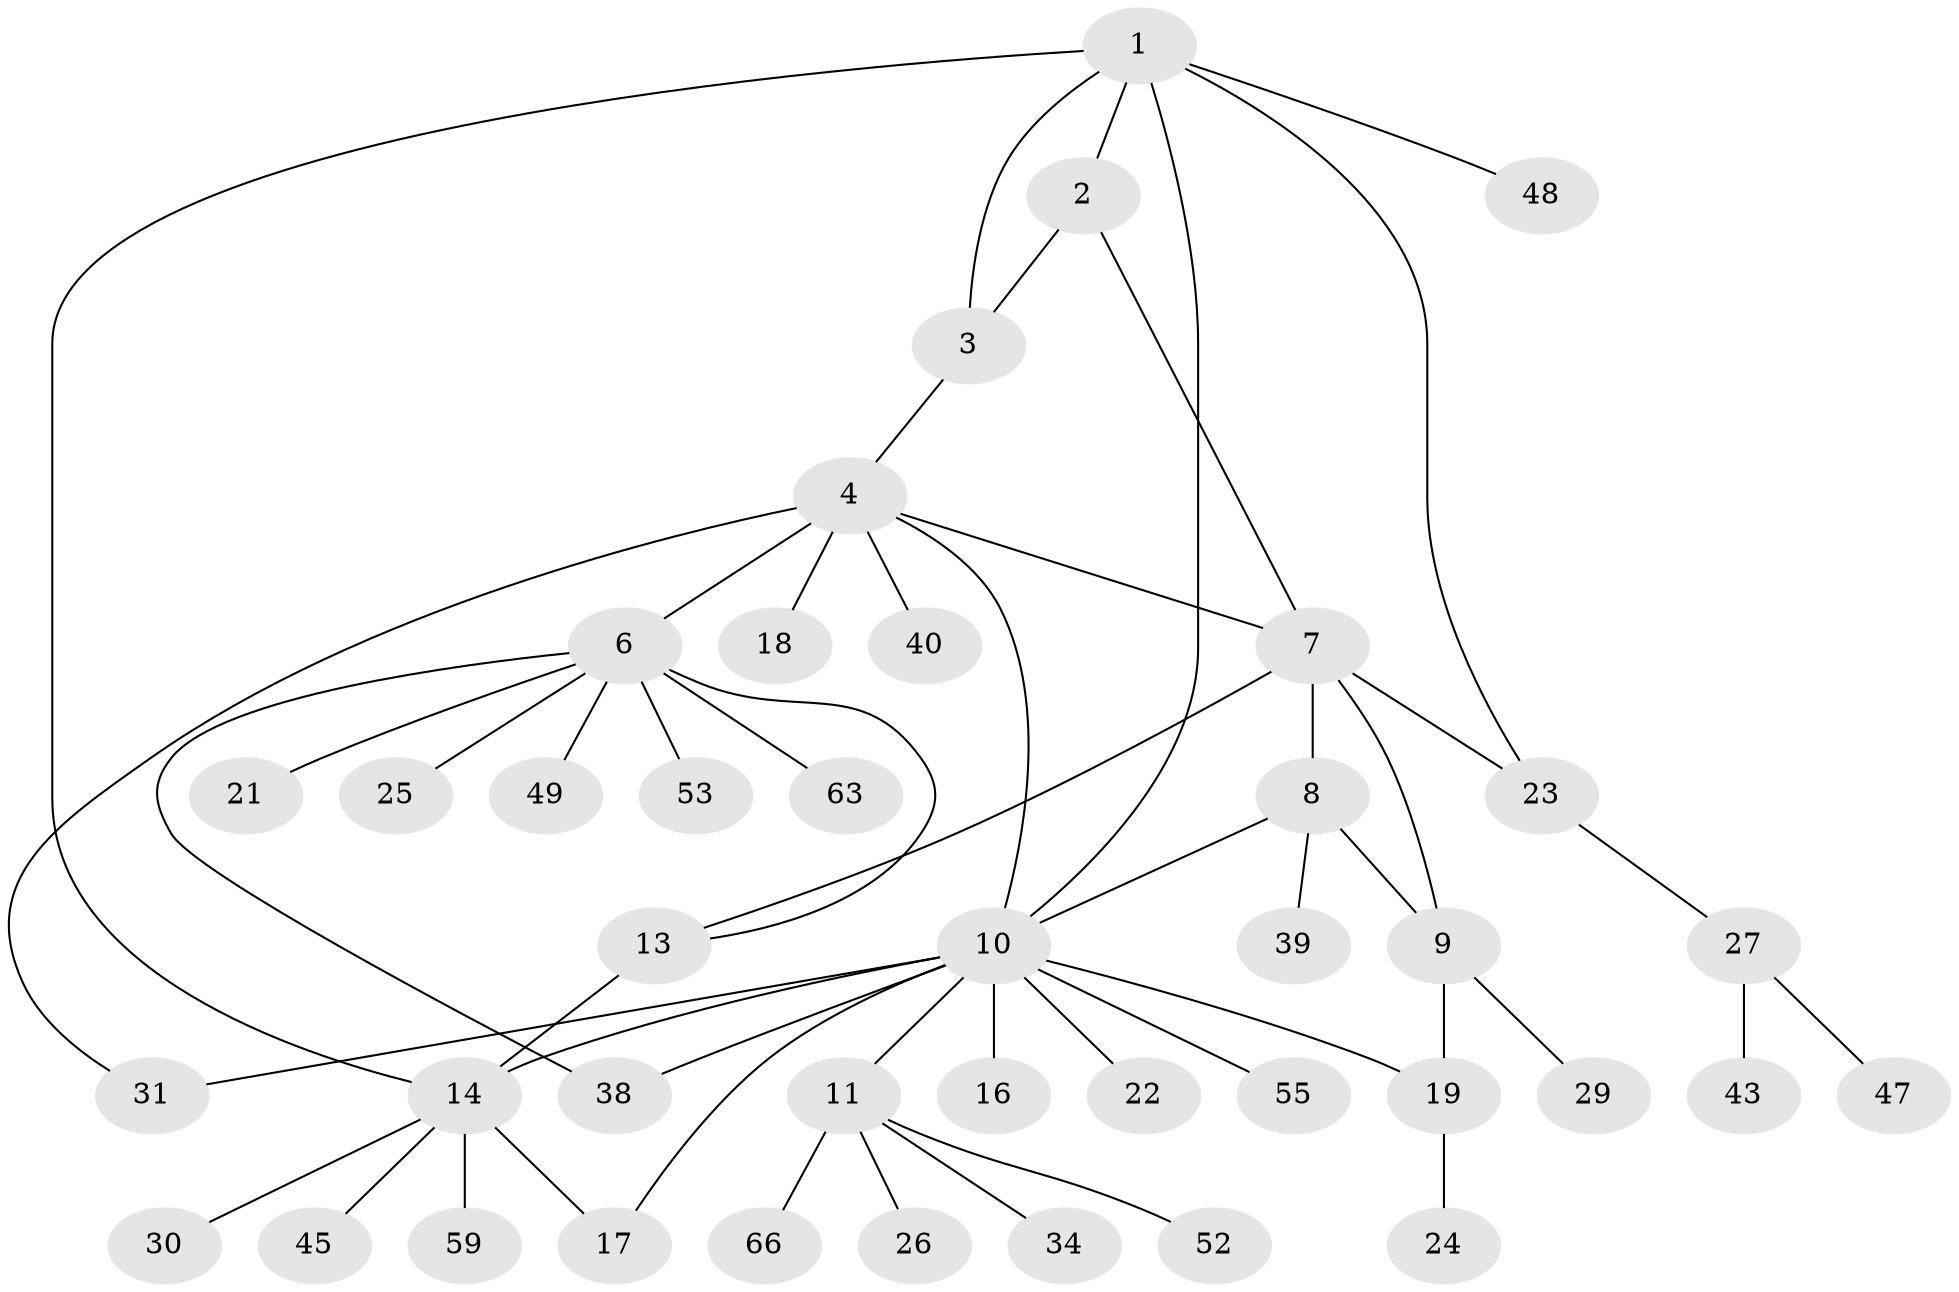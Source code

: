 // original degree distribution, {6: 0.057971014492753624, 5: 0.043478260869565216, 4: 0.08695652173913043, 9: 0.014492753623188406, 8: 0.028985507246376812, 7: 0.014492753623188406, 11: 0.014492753623188406, 1: 0.5942028985507246, 2: 0.13043478260869565, 3: 0.014492753623188406}
// Generated by graph-tools (version 1.1) at 2025/19/03/04/25 18:19:28]
// undirected, 41 vertices, 53 edges
graph export_dot {
graph [start="1"]
  node [color=gray90,style=filled];
  1;
  2 [super="+32+36"];
  3 [super="+33"];
  4 [super="+5"];
  6;
  7;
  8;
  9;
  10 [super="+12"];
  11 [super="+41"];
  13;
  14 [super="+15+20"];
  16;
  17;
  18;
  19 [super="+42+28+62+61+56"];
  21 [super="+60"];
  22;
  23 [super="+57+68"];
  24;
  25 [super="+64"];
  26 [super="+35+67"];
  27 [super="+37"];
  29;
  30;
  31;
  34;
  38 [super="+46"];
  39;
  40;
  43;
  45;
  47;
  48;
  49;
  52 [super="+69"];
  53;
  55;
  59;
  63;
  66;
  1 -- 2;
  1 -- 3;
  1 -- 14;
  1 -- 23;
  1 -- 48;
  1 -- 10;
  2 -- 3;
  2 -- 7;
  3 -- 4;
  4 -- 6 [weight=2];
  4 -- 7;
  4 -- 40;
  4 -- 18;
  4 -- 10;
  4 -- 31;
  6 -- 13;
  6 -- 21;
  6 -- 25;
  6 -- 38;
  6 -- 49;
  6 -- 53;
  6 -- 63;
  7 -- 8;
  7 -- 9;
  7 -- 13;
  7 -- 23;
  8 -- 9;
  8 -- 39;
  8 -- 10;
  9 -- 19;
  9 -- 29;
  10 -- 11 [weight=2];
  10 -- 14;
  10 -- 17;
  10 -- 31;
  10 -- 55;
  10 -- 38;
  10 -- 16;
  10 -- 19;
  10 -- 22;
  11 -- 26;
  11 -- 34;
  11 -- 52;
  11 -- 66;
  13 -- 14 [weight=2];
  14 -- 17;
  14 -- 59;
  14 -- 30;
  14 -- 45;
  19 -- 24;
  23 -- 27;
  27 -- 43;
  27 -- 47;
}
